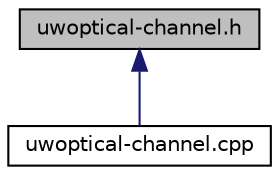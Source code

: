 digraph "uwoptical-channel.h"
{
 // LATEX_PDF_SIZE
  edge [fontname="Helvetica",fontsize="10",labelfontname="Helvetica",labelfontsize="10"];
  node [fontname="Helvetica",fontsize="10",shape=record];
  Node1 [label="uwoptical-channel.h",height=0.2,width=0.4,color="black", fillcolor="grey75", style="filled", fontcolor="black",tooltip="Provides class and APIs of the underwater optical channel."];
  Node1 -> Node2 [dir="back",color="midnightblue",fontsize="10",style="solid",fontname="Helvetica"];
  Node2 [label="uwoptical-channel.cpp",height=0.2,width=0.4,color="black", fillcolor="white", style="filled",URL="$uwoptical-channel_8cpp.html",tooltip=" "];
}
